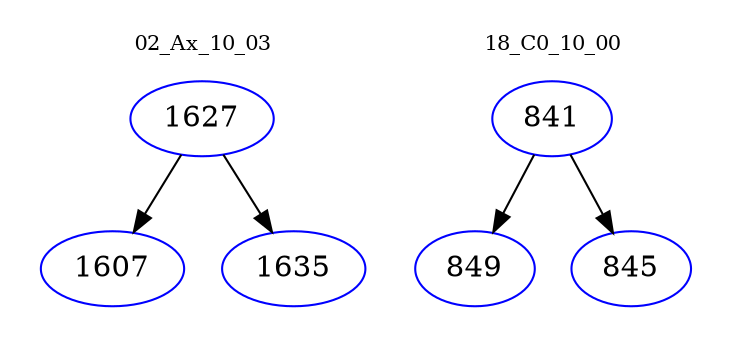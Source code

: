 digraph{
subgraph cluster_0 {
color = white
label = "02_Ax_10_03";
fontsize=10;
T0_1627 [label="1627", color="blue"]
T0_1627 -> T0_1607 [color="black"]
T0_1607 [label="1607", color="blue"]
T0_1627 -> T0_1635 [color="black"]
T0_1635 [label="1635", color="blue"]
}
subgraph cluster_1 {
color = white
label = "18_C0_10_00";
fontsize=10;
T1_841 [label="841", color="blue"]
T1_841 -> T1_849 [color="black"]
T1_849 [label="849", color="blue"]
T1_841 -> T1_845 [color="black"]
T1_845 [label="845", color="blue"]
}
}
